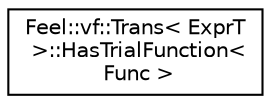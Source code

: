digraph "Graphical Class Hierarchy"
{
 // LATEX_PDF_SIZE
  edge [fontname="Helvetica",fontsize="10",labelfontname="Helvetica",labelfontsize="10"];
  node [fontname="Helvetica",fontsize="10",shape=record];
  rankdir="LR";
  Node0 [label="Feel::vf::Trans\< ExprT\l \>::HasTrialFunction\<\l Func \>",height=0.2,width=0.4,color="black", fillcolor="white", style="filled",URL="$structFeel_1_1vf_1_1Trans_1_1HasTrialFunction.html",tooltip=" "];
}
